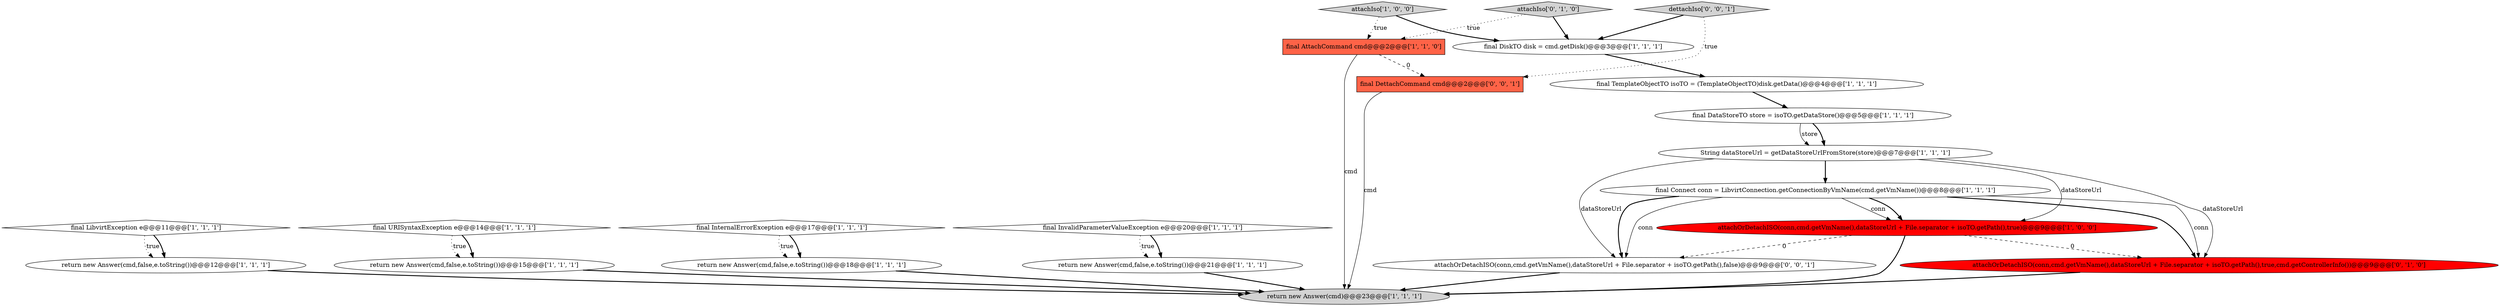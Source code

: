 digraph {
16 [style = filled, label = "String dataStoreUrl = getDataStoreUrlFromStore(store)@@@7@@@['1', '1', '1']", fillcolor = white, shape = ellipse image = "AAA0AAABBB1BBB"];
14 [style = filled, label = "return new Answer(cmd)@@@23@@@['1', '1', '1']", fillcolor = lightgray, shape = ellipse image = "AAA0AAABBB1BBB"];
4 [style = filled, label = "final TemplateObjectTO isoTO = (TemplateObjectTO)disk.getData()@@@4@@@['1', '1', '1']", fillcolor = white, shape = ellipse image = "AAA0AAABBB1BBB"];
11 [style = filled, label = "final InternalErrorException e@@@17@@@['1', '1', '1']", fillcolor = white, shape = diamond image = "AAA0AAABBB1BBB"];
17 [style = filled, label = "attachIso['0', '1', '0']", fillcolor = lightgray, shape = diamond image = "AAA0AAABBB2BBB"];
7 [style = filled, label = "return new Answer(cmd,false,e.toString())@@@12@@@['1', '1', '1']", fillcolor = white, shape = ellipse image = "AAA0AAABBB1BBB"];
12 [style = filled, label = "attachOrDetachISO(conn,cmd.getVmName(),dataStoreUrl + File.separator + isoTO.getPath(),true)@@@9@@@['1', '0', '0']", fillcolor = red, shape = ellipse image = "AAA1AAABBB1BBB"];
6 [style = filled, label = "attachIso['1', '0', '0']", fillcolor = lightgray, shape = diamond image = "AAA0AAABBB1BBB"];
2 [style = filled, label = "final DiskTO disk = cmd.getDisk()@@@3@@@['1', '1', '1']", fillcolor = white, shape = ellipse image = "AAA0AAABBB1BBB"];
10 [style = filled, label = "return new Answer(cmd,false,e.toString())@@@15@@@['1', '1', '1']", fillcolor = white, shape = ellipse image = "AAA0AAABBB1BBB"];
13 [style = filled, label = "final LibvirtException e@@@11@@@['1', '1', '1']", fillcolor = white, shape = diamond image = "AAA0AAABBB1BBB"];
8 [style = filled, label = "final InvalidParameterValueException e@@@20@@@['1', '1', '1']", fillcolor = white, shape = diamond image = "AAA0AAABBB1BBB"];
21 [style = filled, label = "dettachIso['0', '0', '1']", fillcolor = lightgray, shape = diamond image = "AAA0AAABBB3BBB"];
1 [style = filled, label = "return new Answer(cmd,false,e.toString())@@@18@@@['1', '1', '1']", fillcolor = white, shape = ellipse image = "AAA0AAABBB1BBB"];
9 [style = filled, label = "return new Answer(cmd,false,e.toString())@@@21@@@['1', '1', '1']", fillcolor = white, shape = ellipse image = "AAA0AAABBB1BBB"];
19 [style = filled, label = "attachOrDetachISO(conn,cmd.getVmName(),dataStoreUrl + File.separator + isoTO.getPath(),false)@@@9@@@['0', '0', '1']", fillcolor = white, shape = ellipse image = "AAA0AAABBB3BBB"];
20 [style = filled, label = "final DettachCommand cmd@@@2@@@['0', '0', '1']", fillcolor = tomato, shape = box image = "AAA0AAABBB3BBB"];
15 [style = filled, label = "final URISyntaxException e@@@14@@@['1', '1', '1']", fillcolor = white, shape = diamond image = "AAA0AAABBB1BBB"];
5 [style = filled, label = "final Connect conn = LibvirtConnection.getConnectionByVmName(cmd.getVmName())@@@8@@@['1', '1', '1']", fillcolor = white, shape = ellipse image = "AAA0AAABBB1BBB"];
18 [style = filled, label = "attachOrDetachISO(conn,cmd.getVmName(),dataStoreUrl + File.separator + isoTO.getPath(),true,cmd.getControllerInfo())@@@9@@@['0', '1', '0']", fillcolor = red, shape = ellipse image = "AAA1AAABBB2BBB"];
0 [style = filled, label = "final AttachCommand cmd@@@2@@@['1', '1', '0']", fillcolor = tomato, shape = box image = "AAA0AAABBB1BBB"];
3 [style = filled, label = "final DataStoreTO store = isoTO.getDataStore()@@@5@@@['1', '1', '1']", fillcolor = white, shape = ellipse image = "AAA0AAABBB1BBB"];
4->3 [style = bold, label=""];
15->10 [style = bold, label=""];
17->0 [style = dotted, label="true"];
21->20 [style = dotted, label="true"];
5->18 [style = solid, label="conn"];
16->19 [style = solid, label="dataStoreUrl"];
10->14 [style = bold, label=""];
16->18 [style = solid, label="dataStoreUrl"];
11->1 [style = bold, label=""];
0->14 [style = solid, label="cmd"];
11->1 [style = dotted, label="true"];
16->12 [style = solid, label="dataStoreUrl"];
15->10 [style = dotted, label="true"];
5->18 [style = bold, label=""];
13->7 [style = dotted, label="true"];
3->16 [style = bold, label=""];
0->20 [style = dashed, label="0"];
2->4 [style = bold, label=""];
20->14 [style = solid, label="cmd"];
21->2 [style = bold, label=""];
7->14 [style = bold, label=""];
6->2 [style = bold, label=""];
5->19 [style = bold, label=""];
19->14 [style = bold, label=""];
12->19 [style = dashed, label="0"];
5->12 [style = solid, label="conn"];
3->16 [style = solid, label="store"];
5->12 [style = bold, label=""];
17->2 [style = bold, label=""];
13->7 [style = bold, label=""];
12->14 [style = bold, label=""];
8->9 [style = bold, label=""];
9->14 [style = bold, label=""];
16->5 [style = bold, label=""];
12->18 [style = dashed, label="0"];
1->14 [style = bold, label=""];
8->9 [style = dotted, label="true"];
6->0 [style = dotted, label="true"];
18->14 [style = bold, label=""];
5->19 [style = solid, label="conn"];
}
